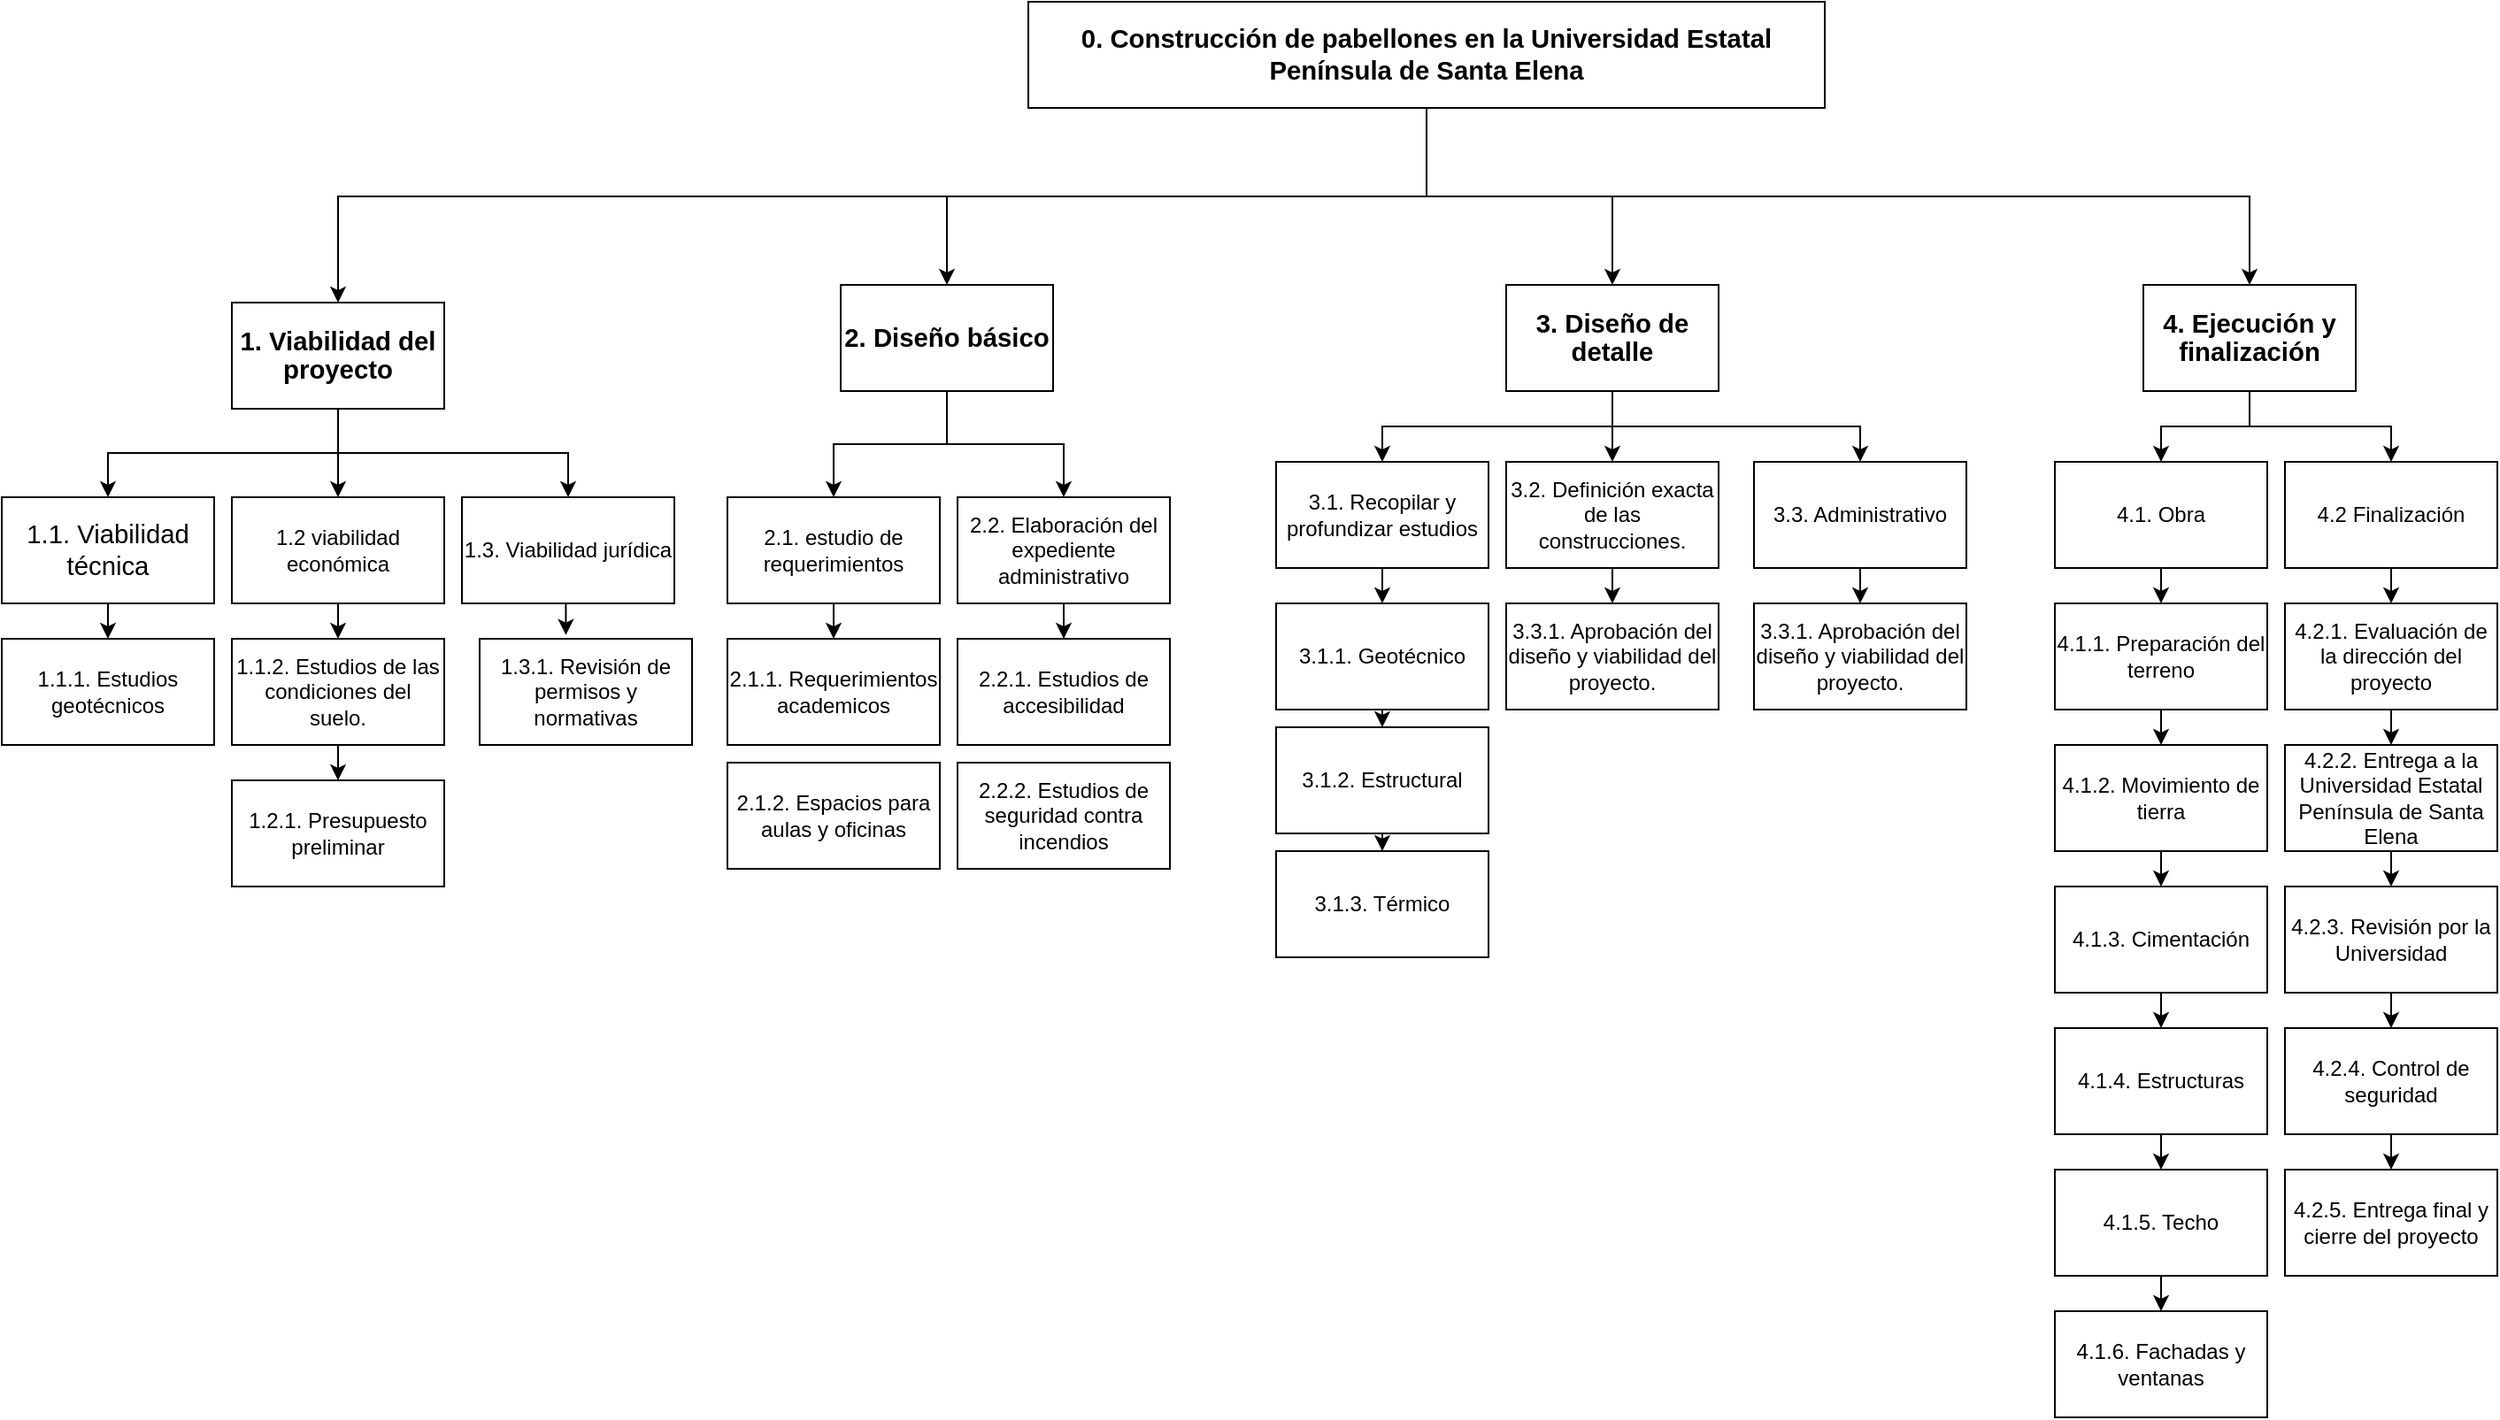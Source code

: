 <mxfile version="24.7.17">
  <diagram name="Página-1" id="4x2cbZLQotfB_cQqExD_">
    <mxGraphModel dx="2100" dy="1306" grid="1" gridSize="10" guides="1" tooltips="1" connect="1" arrows="1" fold="1" page="1" pageScale="1" pageWidth="827" pageHeight="1169" math="0" shadow="0">
      <root>
        <mxCell id="0" />
        <mxCell id="1" parent="0" />
        <mxCell id="nMfhgSxOMLzbd9giqib0-63" style="edgeStyle=orthogonalEdgeStyle;rounded=0;orthogonalLoop=1;jettySize=auto;html=1;exitX=0.5;exitY=1;exitDx=0;exitDy=0;entryX=0.5;entryY=0;entryDx=0;entryDy=0;" edge="1" parent="1" source="nMfhgSxOMLzbd9giqib0-1" target="nMfhgSxOMLzbd9giqib0-3">
          <mxGeometry relative="1" as="geometry" />
        </mxCell>
        <mxCell id="nMfhgSxOMLzbd9giqib0-64" style="edgeStyle=orthogonalEdgeStyle;rounded=0;orthogonalLoop=1;jettySize=auto;html=1;exitX=0.5;exitY=1;exitDx=0;exitDy=0;entryX=0.5;entryY=0;entryDx=0;entryDy=0;" edge="1" parent="1" source="nMfhgSxOMLzbd9giqib0-1" target="nMfhgSxOMLzbd9giqib0-18">
          <mxGeometry relative="1" as="geometry" />
        </mxCell>
        <mxCell id="nMfhgSxOMLzbd9giqib0-65" style="edgeStyle=orthogonalEdgeStyle;rounded=0;orthogonalLoop=1;jettySize=auto;html=1;exitX=0.5;exitY=1;exitDx=0;exitDy=0;entryX=0.5;entryY=0;entryDx=0;entryDy=0;" edge="1" parent="1" source="nMfhgSxOMLzbd9giqib0-1" target="nMfhgSxOMLzbd9giqib0-4">
          <mxGeometry relative="1" as="geometry" />
        </mxCell>
        <mxCell id="nMfhgSxOMLzbd9giqib0-1" value="&lt;b&gt;&lt;span style=&quot;font-size: 11pt; line-height: 107%; font-family: Calibri, sans-serif;&quot;&gt;1. Viabilidad del proyecto&lt;/span&gt;&lt;/b&gt;" style="rounded=0;whiteSpace=wrap;html=1;" vertex="1" parent="1">
          <mxGeometry x="210" y="250" width="120" height="60" as="geometry" />
        </mxCell>
        <mxCell id="nMfhgSxOMLzbd9giqib0-2" value="&lt;b&gt;&lt;span style=&quot;font-size: 11pt; line-height: 107%; font-family: Calibri, sans-serif;&quot;&gt;&lt;font style=&quot;vertical-align: inherit;&quot;&gt;&lt;font style=&quot;vertical-align: inherit;&quot;&gt;1. Viabilidad del proyecto&lt;/font&gt;&lt;/font&gt;&lt;/span&gt;&lt;/b&gt;" style="rounded=0;whiteSpace=wrap;html=1;" vertex="1" parent="1">
          <mxGeometry x="80" y="360" width="120" height="60" as="geometry" />
        </mxCell>
        <mxCell id="nMfhgSxOMLzbd9giqib0-66" style="edgeStyle=orthogonalEdgeStyle;rounded=0;orthogonalLoop=1;jettySize=auto;html=1;exitX=0.5;exitY=1;exitDx=0;exitDy=0;entryX=0.5;entryY=0;entryDx=0;entryDy=0;" edge="1" parent="1" source="nMfhgSxOMLzbd9giqib0-3" target="nMfhgSxOMLzbd9giqib0-6">
          <mxGeometry relative="1" as="geometry" />
        </mxCell>
        <mxCell id="nMfhgSxOMLzbd9giqib0-3" value="&lt;font face=&quot;Calibri, sans-serif&quot;&gt;&lt;span style=&quot;font-size: 14.667px;&quot;&gt;1.1. Viabilidad técnica&lt;/span&gt;&lt;/font&gt;" style="rounded=0;whiteSpace=wrap;html=1;" vertex="1" parent="1">
          <mxGeometry x="80" y="360" width="120" height="60" as="geometry" />
        </mxCell>
        <mxCell id="nMfhgSxOMLzbd9giqib0-67" style="edgeStyle=orthogonalEdgeStyle;rounded=0;orthogonalLoop=1;jettySize=auto;html=1;exitX=0.5;exitY=1;exitDx=0;exitDy=0;entryX=0.5;entryY=0;entryDx=0;entryDy=0;" edge="1" parent="1" source="nMfhgSxOMLzbd9giqib0-4" target="nMfhgSxOMLzbd9giqib0-11">
          <mxGeometry relative="1" as="geometry" />
        </mxCell>
        <mxCell id="nMfhgSxOMLzbd9giqib0-4" value="&lt;font style=&quot;vertical-align: inherit;&quot;&gt;&lt;font style=&quot;vertical-align: inherit;&quot;&gt;1.2 viabilidad económica&lt;/font&gt;&lt;/font&gt;" style="rounded=0;whiteSpace=wrap;html=1;" vertex="1" parent="1">
          <mxGeometry x="210" y="360" width="120" height="60" as="geometry" />
        </mxCell>
        <mxCell id="nMfhgSxOMLzbd9giqib0-6" value="1.1.1. Estudios geotécnicos" style="rounded=0;whiteSpace=wrap;html=1;" vertex="1" parent="1">
          <mxGeometry x="80" y="440" width="120" height="60" as="geometry" />
        </mxCell>
        <mxCell id="nMfhgSxOMLzbd9giqib0-8" value="1.3.1. Revisión de permisos y normativas" style="rounded=0;whiteSpace=wrap;html=1;" vertex="1" parent="1">
          <mxGeometry x="350" y="440" width="120" height="60" as="geometry" />
        </mxCell>
        <mxCell id="nMfhgSxOMLzbd9giqib0-69" style="edgeStyle=orthogonalEdgeStyle;rounded=0;orthogonalLoop=1;jettySize=auto;html=1;exitX=0.5;exitY=1;exitDx=0;exitDy=0;entryX=0.5;entryY=0;entryDx=0;entryDy=0;" edge="1" parent="1" source="nMfhgSxOMLzbd9giqib0-11" target="nMfhgSxOMLzbd9giqib0-16">
          <mxGeometry relative="1" as="geometry" />
        </mxCell>
        <mxCell id="nMfhgSxOMLzbd9giqib0-11" value="1.1.2. Estudios de las condiciones del suelo." style="rounded=0;whiteSpace=wrap;html=1;" vertex="1" parent="1">
          <mxGeometry x="210" y="440" width="120" height="60" as="geometry" />
        </mxCell>
        <mxCell id="nMfhgSxOMLzbd9giqib0-16" value="1.2.1. Presupuesto preliminar" style="rounded=0;whiteSpace=wrap;html=1;" vertex="1" parent="1">
          <mxGeometry x="210" y="520" width="120" height="60" as="geometry" />
        </mxCell>
        <mxCell id="nMfhgSxOMLzbd9giqib0-18" value="1.3. Viabilidad jurídica" style="rounded=0;whiteSpace=wrap;html=1;" vertex="1" parent="1">
          <mxGeometry x="340" y="360" width="120" height="60" as="geometry" />
        </mxCell>
        <mxCell id="nMfhgSxOMLzbd9giqib0-70" style="edgeStyle=orthogonalEdgeStyle;rounded=0;orthogonalLoop=1;jettySize=auto;html=1;exitX=0.5;exitY=1;exitDx=0;exitDy=0;entryX=0.5;entryY=0;entryDx=0;entryDy=0;" edge="1" parent="1" source="nMfhgSxOMLzbd9giqib0-20" target="nMfhgSxOMLzbd9giqib0-22">
          <mxGeometry relative="1" as="geometry" />
        </mxCell>
        <mxCell id="nMfhgSxOMLzbd9giqib0-71" style="edgeStyle=orthogonalEdgeStyle;rounded=0;orthogonalLoop=1;jettySize=auto;html=1;exitX=0.5;exitY=1;exitDx=0;exitDy=0;" edge="1" parent="1" source="nMfhgSxOMLzbd9giqib0-20" target="nMfhgSxOMLzbd9giqib0-23">
          <mxGeometry relative="1" as="geometry" />
        </mxCell>
        <mxCell id="nMfhgSxOMLzbd9giqib0-20" value="&lt;b&gt;&lt;span style=&quot;font-size: 11pt; line-height: 107%; font-family: Calibri, sans-serif;&quot;&gt;2. Diseño básico&lt;/span&gt;&lt;/b&gt;" style="rounded=0;whiteSpace=wrap;html=1;" vertex="1" parent="1">
          <mxGeometry x="554" y="240" width="120" height="60" as="geometry" />
        </mxCell>
        <mxCell id="nMfhgSxOMLzbd9giqib0-21" value="&lt;b&gt;&lt;span style=&quot;font-size: 11pt; line-height: 107%; font-family: Calibri, sans-serif;&quot;&gt;&lt;font style=&quot;vertical-align: inherit;&quot;&gt;&lt;font style=&quot;vertical-align: inherit;&quot;&gt;1. Viabilidad del proyecto&lt;/font&gt;&lt;/font&gt;&lt;/span&gt;&lt;/b&gt;" style="rounded=0;whiteSpace=wrap;html=1;" vertex="1" parent="1">
          <mxGeometry x="490" y="360" width="120" height="60" as="geometry" />
        </mxCell>
        <mxCell id="nMfhgSxOMLzbd9giqib0-72" style="edgeStyle=orthogonalEdgeStyle;rounded=0;orthogonalLoop=1;jettySize=auto;html=1;exitX=0.5;exitY=1;exitDx=0;exitDy=0;entryX=0.5;entryY=0;entryDx=0;entryDy=0;" edge="1" parent="1" source="nMfhgSxOMLzbd9giqib0-22" target="nMfhgSxOMLzbd9giqib0-24">
          <mxGeometry relative="1" as="geometry" />
        </mxCell>
        <mxCell id="nMfhgSxOMLzbd9giqib0-22" value="2.1. estudio de requerimientos" style="rounded=0;whiteSpace=wrap;html=1;" vertex="1" parent="1">
          <mxGeometry x="490" y="360" width="120" height="60" as="geometry" />
        </mxCell>
        <mxCell id="nMfhgSxOMLzbd9giqib0-73" style="edgeStyle=orthogonalEdgeStyle;rounded=0;orthogonalLoop=1;jettySize=auto;html=1;exitX=0.5;exitY=1;exitDx=0;exitDy=0;" edge="1" parent="1" source="nMfhgSxOMLzbd9giqib0-23" target="nMfhgSxOMLzbd9giqib0-28">
          <mxGeometry relative="1" as="geometry" />
        </mxCell>
        <mxCell id="nMfhgSxOMLzbd9giqib0-23" value="2.2. Elaboración del expediente administrativo" style="rounded=0;whiteSpace=wrap;html=1;" vertex="1" parent="1">
          <mxGeometry x="620" y="360" width="120" height="60" as="geometry" />
        </mxCell>
        <mxCell id="nMfhgSxOMLzbd9giqib0-24" value="2.1.1. Requerimientos academicos" style="rounded=0;whiteSpace=wrap;html=1;" vertex="1" parent="1">
          <mxGeometry x="490" y="440" width="120" height="60" as="geometry" />
        </mxCell>
        <mxCell id="nMfhgSxOMLzbd9giqib0-27" value="2.1.2. Espacios para aulas y oficinas" style="rounded=0;whiteSpace=wrap;html=1;" vertex="1" parent="1">
          <mxGeometry x="490" y="510" width="120" height="60" as="geometry" />
        </mxCell>
        <mxCell id="nMfhgSxOMLzbd9giqib0-28" value="2.2.1. Estudios de accesibilidad" style="rounded=0;whiteSpace=wrap;html=1;" vertex="1" parent="1">
          <mxGeometry x="620" y="440" width="120" height="60" as="geometry" />
        </mxCell>
        <mxCell id="nMfhgSxOMLzbd9giqib0-32" value="2.2.2. Estudios de seguridad contra incendios" style="rounded=0;whiteSpace=wrap;html=1;" vertex="1" parent="1">
          <mxGeometry x="620" y="510" width="120" height="60" as="geometry" />
        </mxCell>
        <mxCell id="nMfhgSxOMLzbd9giqib0-74" style="edgeStyle=orthogonalEdgeStyle;rounded=0;orthogonalLoop=1;jettySize=auto;html=1;exitX=0.5;exitY=1;exitDx=0;exitDy=0;entryX=0.5;entryY=0;entryDx=0;entryDy=0;" edge="1" parent="1" source="nMfhgSxOMLzbd9giqib0-35" target="nMfhgSxOMLzbd9giqib0-37">
          <mxGeometry relative="1" as="geometry" />
        </mxCell>
        <mxCell id="nMfhgSxOMLzbd9giqib0-75" style="edgeStyle=orthogonalEdgeStyle;rounded=0;orthogonalLoop=1;jettySize=auto;html=1;exitX=0.5;exitY=1;exitDx=0;exitDy=0;entryX=0.5;entryY=0;entryDx=0;entryDy=0;" edge="1" parent="1" source="nMfhgSxOMLzbd9giqib0-35" target="nMfhgSxOMLzbd9giqib0-38">
          <mxGeometry relative="1" as="geometry" />
        </mxCell>
        <mxCell id="nMfhgSxOMLzbd9giqib0-76" style="edgeStyle=orthogonalEdgeStyle;rounded=0;orthogonalLoop=1;jettySize=auto;html=1;exitX=0.5;exitY=1;exitDx=0;exitDy=0;" edge="1" parent="1" source="nMfhgSxOMLzbd9giqib0-35" target="nMfhgSxOMLzbd9giqib0-43">
          <mxGeometry relative="1" as="geometry" />
        </mxCell>
        <mxCell id="nMfhgSxOMLzbd9giqib0-35" value="&lt;b&gt;&lt;span style=&quot;font-size: 11pt; line-height: 107%; font-family: Calibri, sans-serif;&quot;&gt;3. Diseño de detalle&lt;/span&gt;&lt;/b&gt;" style="rounded=0;whiteSpace=wrap;html=1;" vertex="1" parent="1">
          <mxGeometry x="930" y="240" width="120" height="60" as="geometry" />
        </mxCell>
        <mxCell id="nMfhgSxOMLzbd9giqib0-36" value="&lt;b&gt;&lt;span style=&quot;font-size: 11pt; line-height: 107%; font-family: Calibri, sans-serif;&quot;&gt;&lt;font style=&quot;vertical-align: inherit;&quot;&gt;&lt;font style=&quot;vertical-align: inherit;&quot;&gt;1. Viabilidad del proyecto&lt;/font&gt;&lt;/font&gt;&lt;/span&gt;&lt;/b&gt;" style="rounded=0;whiteSpace=wrap;html=1;" vertex="1" parent="1">
          <mxGeometry x="800" y="340" width="120" height="60" as="geometry" />
        </mxCell>
        <mxCell id="nMfhgSxOMLzbd9giqib0-77" style="edgeStyle=orthogonalEdgeStyle;rounded=0;orthogonalLoop=1;jettySize=auto;html=1;exitX=0.5;exitY=1;exitDx=0;exitDy=0;entryX=0.5;entryY=0;entryDx=0;entryDy=0;" edge="1" parent="1" source="nMfhgSxOMLzbd9giqib0-37" target="nMfhgSxOMLzbd9giqib0-39">
          <mxGeometry relative="1" as="geometry" />
        </mxCell>
        <mxCell id="nMfhgSxOMLzbd9giqib0-37" value="3.1. Recopilar y profundizar estudios" style="rounded=0;whiteSpace=wrap;html=1;" vertex="1" parent="1">
          <mxGeometry x="800" y="340" width="120" height="60" as="geometry" />
        </mxCell>
        <mxCell id="nMfhgSxOMLzbd9giqib0-78" style="edgeStyle=orthogonalEdgeStyle;rounded=0;orthogonalLoop=1;jettySize=auto;html=1;exitX=0.5;exitY=1;exitDx=0;exitDy=0;entryX=0.5;entryY=0;entryDx=0;entryDy=0;" edge="1" parent="1" source="nMfhgSxOMLzbd9giqib0-38" target="nMfhgSxOMLzbd9giqib0-46">
          <mxGeometry relative="1" as="geometry" />
        </mxCell>
        <mxCell id="nMfhgSxOMLzbd9giqib0-38" value="3.2. Definición exacta de las construcciones." style="rounded=0;whiteSpace=wrap;html=1;" vertex="1" parent="1">
          <mxGeometry x="930" y="340" width="120" height="60" as="geometry" />
        </mxCell>
        <mxCell id="nMfhgSxOMLzbd9giqib0-80" style="edgeStyle=orthogonalEdgeStyle;rounded=0;orthogonalLoop=1;jettySize=auto;html=1;exitX=0.5;exitY=1;exitDx=0;exitDy=0;entryX=0.5;entryY=0;entryDx=0;entryDy=0;" edge="1" parent="1" source="nMfhgSxOMLzbd9giqib0-39" target="nMfhgSxOMLzbd9giqib0-42">
          <mxGeometry relative="1" as="geometry" />
        </mxCell>
        <mxCell id="nMfhgSxOMLzbd9giqib0-39" value="3.1.1. Geotécnico" style="rounded=0;whiteSpace=wrap;html=1;" vertex="1" parent="1">
          <mxGeometry x="800" y="420" width="120" height="60" as="geometry" />
        </mxCell>
        <mxCell id="nMfhgSxOMLzbd9giqib0-40" value="3.1.3. Térmico" style="rounded=0;whiteSpace=wrap;html=1;" vertex="1" parent="1">
          <mxGeometry x="800" y="560" width="120" height="60" as="geometry" />
        </mxCell>
        <mxCell id="nMfhgSxOMLzbd9giqib0-81" style="edgeStyle=orthogonalEdgeStyle;rounded=0;orthogonalLoop=1;jettySize=auto;html=1;exitX=0.5;exitY=1;exitDx=0;exitDy=0;entryX=0.5;entryY=0;entryDx=0;entryDy=0;" edge="1" parent="1" source="nMfhgSxOMLzbd9giqib0-42" target="nMfhgSxOMLzbd9giqib0-40">
          <mxGeometry relative="1" as="geometry" />
        </mxCell>
        <mxCell id="nMfhgSxOMLzbd9giqib0-42" value="3.1.2. Estructural" style="rounded=0;whiteSpace=wrap;html=1;" vertex="1" parent="1">
          <mxGeometry x="800" y="490" width="120" height="60" as="geometry" />
        </mxCell>
        <mxCell id="nMfhgSxOMLzbd9giqib0-79" style="edgeStyle=orthogonalEdgeStyle;rounded=0;orthogonalLoop=1;jettySize=auto;html=1;exitX=0.5;exitY=1;exitDx=0;exitDy=0;entryX=0.5;entryY=0;entryDx=0;entryDy=0;" edge="1" parent="1" source="nMfhgSxOMLzbd9giqib0-43" target="nMfhgSxOMLzbd9giqib0-47">
          <mxGeometry relative="1" as="geometry" />
        </mxCell>
        <mxCell id="nMfhgSxOMLzbd9giqib0-43" value="3.3. Administrativo" style="rounded=0;whiteSpace=wrap;html=1;" vertex="1" parent="1">
          <mxGeometry x="1070" y="340" width="120" height="60" as="geometry" />
        </mxCell>
        <mxCell id="nMfhgSxOMLzbd9giqib0-46" value="3.3.1. Aprobación del diseño y viabilidad del proyecto." style="rounded=0;whiteSpace=wrap;html=1;" vertex="1" parent="1">
          <mxGeometry x="930" y="420" width="120" height="60" as="geometry" />
        </mxCell>
        <mxCell id="nMfhgSxOMLzbd9giqib0-47" value="3.3.1. Aprobación del diseño y viabilidad del proyecto." style="rounded=0;whiteSpace=wrap;html=1;" vertex="1" parent="1">
          <mxGeometry x="1070" y="420" width="120" height="60" as="geometry" />
        </mxCell>
        <mxCell id="nMfhgSxOMLzbd9giqib0-84" style="edgeStyle=orthogonalEdgeStyle;rounded=0;orthogonalLoop=1;jettySize=auto;html=1;exitX=0.5;exitY=1;exitDx=0;exitDy=0;entryX=0.5;entryY=0;entryDx=0;entryDy=0;" edge="1" parent="1" source="nMfhgSxOMLzbd9giqib0-49" target="nMfhgSxOMLzbd9giqib0-51">
          <mxGeometry relative="1" as="geometry" />
        </mxCell>
        <mxCell id="nMfhgSxOMLzbd9giqib0-85" style="edgeStyle=orthogonalEdgeStyle;rounded=0;orthogonalLoop=1;jettySize=auto;html=1;exitX=0.5;exitY=1;exitDx=0;exitDy=0;entryX=0.5;entryY=0;entryDx=0;entryDy=0;" edge="1" parent="1" source="nMfhgSxOMLzbd9giqib0-49" target="nMfhgSxOMLzbd9giqib0-52">
          <mxGeometry relative="1" as="geometry" />
        </mxCell>
        <mxCell id="nMfhgSxOMLzbd9giqib0-49" value="&lt;b&gt;&lt;span style=&quot;font-size: 11pt; line-height: 107%; font-family: Calibri, sans-serif;&quot;&gt;4. Ejecución y finalización&lt;/span&gt;&lt;/b&gt;" style="rounded=0;whiteSpace=wrap;html=1;" vertex="1" parent="1">
          <mxGeometry x="1290" y="240" width="120" height="60" as="geometry" />
        </mxCell>
        <mxCell id="nMfhgSxOMLzbd9giqib0-50" value="&lt;b&gt;&lt;span style=&quot;font-size: 11pt; line-height: 107%; font-family: Calibri, sans-serif;&quot;&gt;&lt;font style=&quot;vertical-align: inherit;&quot;&gt;&lt;font style=&quot;vertical-align: inherit;&quot;&gt;1. Viabilidad del proyecto&lt;/font&gt;&lt;/font&gt;&lt;/span&gt;&lt;/b&gt;" style="rounded=0;whiteSpace=wrap;html=1;" vertex="1" parent="1">
          <mxGeometry x="1240" y="340" width="120" height="60" as="geometry" />
        </mxCell>
        <mxCell id="nMfhgSxOMLzbd9giqib0-86" style="edgeStyle=orthogonalEdgeStyle;rounded=0;orthogonalLoop=1;jettySize=auto;html=1;exitX=0.5;exitY=1;exitDx=0;exitDy=0;entryX=0.5;entryY=0;entryDx=0;entryDy=0;" edge="1" parent="1" source="nMfhgSxOMLzbd9giqib0-51" target="nMfhgSxOMLzbd9giqib0-53">
          <mxGeometry relative="1" as="geometry" />
        </mxCell>
        <mxCell id="nMfhgSxOMLzbd9giqib0-51" value="4.1. Obra" style="rounded=0;whiteSpace=wrap;html=1;" vertex="1" parent="1">
          <mxGeometry x="1240" y="340" width="120" height="60" as="geometry" />
        </mxCell>
        <mxCell id="nMfhgSxOMLzbd9giqib0-87" style="edgeStyle=orthogonalEdgeStyle;rounded=0;orthogonalLoop=1;jettySize=auto;html=1;exitX=0.5;exitY=1;exitDx=0;exitDy=0;entryX=0.5;entryY=0;entryDx=0;entryDy=0;" edge="1" parent="1" source="nMfhgSxOMLzbd9giqib0-52" target="nMfhgSxOMLzbd9giqib0-57">
          <mxGeometry relative="1" as="geometry" />
        </mxCell>
        <mxCell id="nMfhgSxOMLzbd9giqib0-52" value="4.2 Finalización" style="rounded=0;whiteSpace=wrap;html=1;" vertex="1" parent="1">
          <mxGeometry x="1370" y="340" width="120" height="60" as="geometry" />
        </mxCell>
        <mxCell id="nMfhgSxOMLzbd9giqib0-88" style="edgeStyle=orthogonalEdgeStyle;rounded=0;orthogonalLoop=1;jettySize=auto;html=1;exitX=0.5;exitY=1;exitDx=0;exitDy=0;entryX=0.5;entryY=0;entryDx=0;entryDy=0;" edge="1" parent="1" source="nMfhgSxOMLzbd9giqib0-53" target="nMfhgSxOMLzbd9giqib0-56">
          <mxGeometry relative="1" as="geometry" />
        </mxCell>
        <mxCell id="nMfhgSxOMLzbd9giqib0-53" value="4.1.1. Preparación del terreno" style="rounded=0;whiteSpace=wrap;html=1;" vertex="1" parent="1">
          <mxGeometry x="1240" y="420" width="120" height="60" as="geometry" />
        </mxCell>
        <mxCell id="nMfhgSxOMLzbd9giqib0-92" style="edgeStyle=orthogonalEdgeStyle;rounded=0;orthogonalLoop=1;jettySize=auto;html=1;exitX=0.5;exitY=1;exitDx=0;exitDy=0;entryX=0.5;entryY=0;entryDx=0;entryDy=0;" edge="1" parent="1" source="nMfhgSxOMLzbd9giqib0-54" target="nMfhgSxOMLzbd9giqib0-62">
          <mxGeometry relative="1" as="geometry" />
        </mxCell>
        <mxCell id="nMfhgSxOMLzbd9giqib0-54" value="4.1.3. Cimentación" style="rounded=0;whiteSpace=wrap;html=1;" vertex="1" parent="1">
          <mxGeometry x="1240" y="580" width="120" height="60" as="geometry" />
        </mxCell>
        <mxCell id="nMfhgSxOMLzbd9giqib0-95" style="edgeStyle=orthogonalEdgeStyle;rounded=0;orthogonalLoop=1;jettySize=auto;html=1;exitX=0.5;exitY=1;exitDx=0;exitDy=0;entryX=0.5;entryY=0;entryDx=0;entryDy=0;" edge="1" parent="1" source="nMfhgSxOMLzbd9giqib0-55" target="nMfhgSxOMLzbd9giqib0-82">
          <mxGeometry relative="1" as="geometry" />
        </mxCell>
        <mxCell id="nMfhgSxOMLzbd9giqib0-55" value="4.2.4. Control de seguridad" style="rounded=0;whiteSpace=wrap;html=1;" vertex="1" parent="1">
          <mxGeometry x="1370" y="660" width="120" height="60" as="geometry" />
        </mxCell>
        <mxCell id="nMfhgSxOMLzbd9giqib0-90" style="edgeStyle=orthogonalEdgeStyle;rounded=0;orthogonalLoop=1;jettySize=auto;html=1;exitX=0.5;exitY=1;exitDx=0;exitDy=0;entryX=0.5;entryY=0;entryDx=0;entryDy=0;" edge="1" parent="1" source="nMfhgSxOMLzbd9giqib0-56" target="nMfhgSxOMLzbd9giqib0-54">
          <mxGeometry relative="1" as="geometry" />
        </mxCell>
        <mxCell id="nMfhgSxOMLzbd9giqib0-56" value="4.1.2. Movimiento de tierra" style="rounded=0;whiteSpace=wrap;html=1;" vertex="1" parent="1">
          <mxGeometry x="1240" y="500" width="120" height="60" as="geometry" />
        </mxCell>
        <mxCell id="nMfhgSxOMLzbd9giqib0-89" style="edgeStyle=orthogonalEdgeStyle;rounded=0;orthogonalLoop=1;jettySize=auto;html=1;exitX=0.5;exitY=1;exitDx=0;exitDy=0;entryX=0.5;entryY=0;entryDx=0;entryDy=0;" edge="1" parent="1" source="nMfhgSxOMLzbd9giqib0-57" target="nMfhgSxOMLzbd9giqib0-61">
          <mxGeometry relative="1" as="geometry" />
        </mxCell>
        <mxCell id="nMfhgSxOMLzbd9giqib0-57" value="4.2.1. Evaluación de la dirección del proyecto" style="rounded=0;whiteSpace=wrap;html=1;" vertex="1" parent="1">
          <mxGeometry x="1370" y="420" width="120" height="60" as="geometry" />
        </mxCell>
        <mxCell id="nMfhgSxOMLzbd9giqib0-58" value="4.1.6. Fachadas y ventanas" style="rounded=0;whiteSpace=wrap;html=1;" vertex="1" parent="1">
          <mxGeometry x="1240" y="820" width="120" height="60" as="geometry" />
        </mxCell>
        <mxCell id="nMfhgSxOMLzbd9giqib0-96" style="edgeStyle=orthogonalEdgeStyle;rounded=0;orthogonalLoop=1;jettySize=auto;html=1;exitX=0.5;exitY=1;exitDx=0;exitDy=0;entryX=0.5;entryY=0;entryDx=0;entryDy=0;" edge="1" parent="1" source="nMfhgSxOMLzbd9giqib0-59" target="nMfhgSxOMLzbd9giqib0-58">
          <mxGeometry relative="1" as="geometry" />
        </mxCell>
        <mxCell id="nMfhgSxOMLzbd9giqib0-59" value="4.1.5. Techo" style="rounded=0;whiteSpace=wrap;html=1;" vertex="1" parent="1">
          <mxGeometry x="1240" y="740" width="120" height="60" as="geometry" />
        </mxCell>
        <mxCell id="nMfhgSxOMLzbd9giqib0-93" style="edgeStyle=orthogonalEdgeStyle;rounded=0;orthogonalLoop=1;jettySize=auto;html=1;exitX=0.5;exitY=1;exitDx=0;exitDy=0;entryX=0.5;entryY=0;entryDx=0;entryDy=0;" edge="1" parent="1" source="nMfhgSxOMLzbd9giqib0-60" target="nMfhgSxOMLzbd9giqib0-55">
          <mxGeometry relative="1" as="geometry" />
        </mxCell>
        <mxCell id="nMfhgSxOMLzbd9giqib0-60" value="4.2.3. Revisión por la Universidad" style="rounded=0;whiteSpace=wrap;html=1;" vertex="1" parent="1">
          <mxGeometry x="1370" y="580" width="120" height="60" as="geometry" />
        </mxCell>
        <mxCell id="nMfhgSxOMLzbd9giqib0-91" style="edgeStyle=orthogonalEdgeStyle;rounded=0;orthogonalLoop=1;jettySize=auto;html=1;exitX=0.5;exitY=1;exitDx=0;exitDy=0;entryX=0.5;entryY=0;entryDx=0;entryDy=0;" edge="1" parent="1" source="nMfhgSxOMLzbd9giqib0-61" target="nMfhgSxOMLzbd9giqib0-60">
          <mxGeometry relative="1" as="geometry" />
        </mxCell>
        <mxCell id="nMfhgSxOMLzbd9giqib0-61" value="4.2.2. Entrega a la Universidad Estatal Península de Santa Elena" style="rounded=0;whiteSpace=wrap;html=1;" vertex="1" parent="1">
          <mxGeometry x="1370" y="500" width="120" height="60" as="geometry" />
        </mxCell>
        <mxCell id="nMfhgSxOMLzbd9giqib0-94" style="edgeStyle=orthogonalEdgeStyle;rounded=0;orthogonalLoop=1;jettySize=auto;html=1;exitX=0.5;exitY=1;exitDx=0;exitDy=0;entryX=0.5;entryY=0;entryDx=0;entryDy=0;" edge="1" parent="1" source="nMfhgSxOMLzbd9giqib0-62" target="nMfhgSxOMLzbd9giqib0-59">
          <mxGeometry relative="1" as="geometry" />
        </mxCell>
        <mxCell id="nMfhgSxOMLzbd9giqib0-62" value="4.1.4. Estructuras" style="rounded=0;whiteSpace=wrap;html=1;" vertex="1" parent="1">
          <mxGeometry x="1240" y="660" width="120" height="60" as="geometry" />
        </mxCell>
        <mxCell id="nMfhgSxOMLzbd9giqib0-68" style="edgeStyle=orthogonalEdgeStyle;rounded=0;orthogonalLoop=1;jettySize=auto;html=1;exitX=0.5;exitY=1;exitDx=0;exitDy=0;entryX=0.406;entryY=-0.036;entryDx=0;entryDy=0;entryPerimeter=0;" edge="1" parent="1" source="nMfhgSxOMLzbd9giqib0-18" target="nMfhgSxOMLzbd9giqib0-8">
          <mxGeometry relative="1" as="geometry" />
        </mxCell>
        <mxCell id="nMfhgSxOMLzbd9giqib0-82" value="4.2.5. Entrega final y cierre del proyecto" style="rounded=0;whiteSpace=wrap;html=1;" vertex="1" parent="1">
          <mxGeometry x="1370" y="740" width="120" height="60" as="geometry" />
        </mxCell>
        <mxCell id="nMfhgSxOMLzbd9giqib0-99" style="edgeStyle=orthogonalEdgeStyle;rounded=0;orthogonalLoop=1;jettySize=auto;html=1;exitX=0.5;exitY=1;exitDx=0;exitDy=0;" edge="1" parent="1" source="nMfhgSxOMLzbd9giqib0-98" target="nMfhgSxOMLzbd9giqib0-1">
          <mxGeometry relative="1" as="geometry">
            <Array as="points">
              <mxPoint x="885" y="190" />
              <mxPoint x="270" y="190" />
            </Array>
          </mxGeometry>
        </mxCell>
        <mxCell id="nMfhgSxOMLzbd9giqib0-101" style="edgeStyle=orthogonalEdgeStyle;rounded=0;orthogonalLoop=1;jettySize=auto;html=1;exitX=0.5;exitY=1;exitDx=0;exitDy=0;entryX=0.5;entryY=0;entryDx=0;entryDy=0;" edge="1" parent="1" source="nMfhgSxOMLzbd9giqib0-98" target="nMfhgSxOMLzbd9giqib0-20">
          <mxGeometry relative="1" as="geometry" />
        </mxCell>
        <mxCell id="nMfhgSxOMLzbd9giqib0-102" style="edgeStyle=orthogonalEdgeStyle;rounded=0;orthogonalLoop=1;jettySize=auto;html=1;exitX=0.5;exitY=1;exitDx=0;exitDy=0;entryX=0.5;entryY=0;entryDx=0;entryDy=0;" edge="1" parent="1" source="nMfhgSxOMLzbd9giqib0-98" target="nMfhgSxOMLzbd9giqib0-35">
          <mxGeometry relative="1" as="geometry" />
        </mxCell>
        <mxCell id="nMfhgSxOMLzbd9giqib0-103" style="edgeStyle=orthogonalEdgeStyle;rounded=0;orthogonalLoop=1;jettySize=auto;html=1;exitX=0.5;exitY=1;exitDx=0;exitDy=0;entryX=0.5;entryY=0;entryDx=0;entryDy=0;" edge="1" parent="1" source="nMfhgSxOMLzbd9giqib0-98" target="nMfhgSxOMLzbd9giqib0-49">
          <mxGeometry relative="1" as="geometry" />
        </mxCell>
        <mxCell id="nMfhgSxOMLzbd9giqib0-98" value="&lt;font face=&quot;Calibri, sans-serif&quot;&gt;&lt;span style=&quot;font-size: 14.667px;&quot;&gt;&lt;b&gt;0. Construcción de pabellones en la Universidad Estatal Península de Santa Elena&lt;/b&gt;&lt;/span&gt;&lt;/font&gt;" style="rounded=0;whiteSpace=wrap;html=1;" vertex="1" parent="1">
          <mxGeometry x="660" y="80" width="450" height="60" as="geometry" />
        </mxCell>
      </root>
    </mxGraphModel>
  </diagram>
</mxfile>
